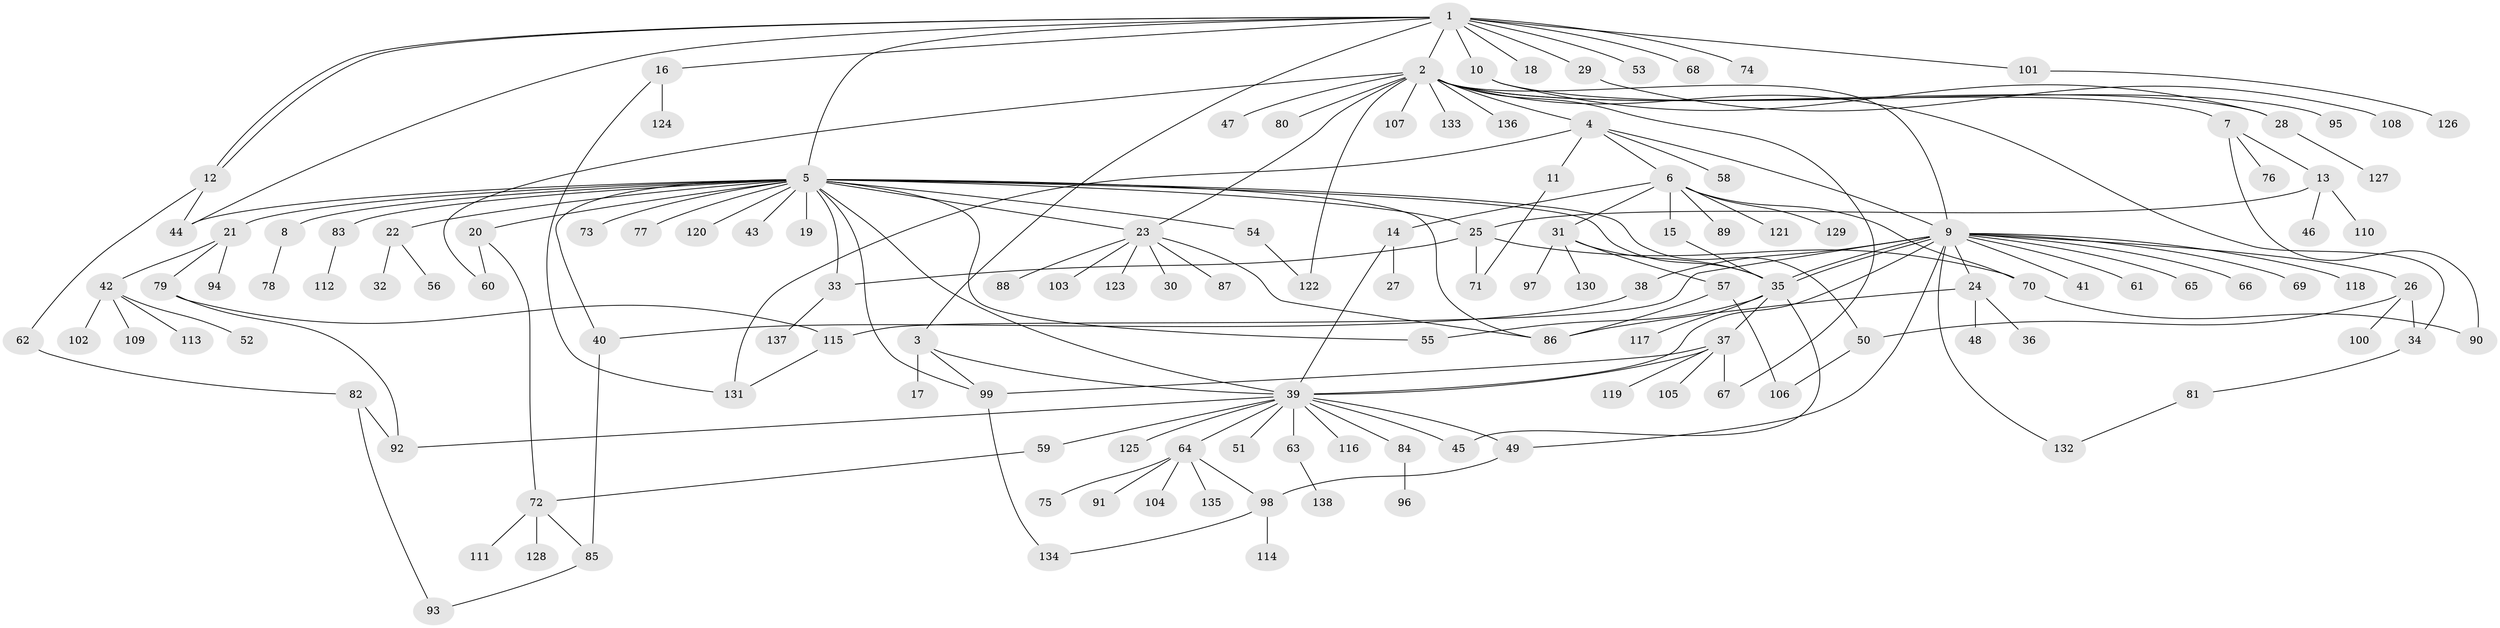 // Generated by graph-tools (version 1.1) at 2025/25/03/09/25 03:25:59]
// undirected, 138 vertices, 182 edges
graph export_dot {
graph [start="1"]
  node [color=gray90,style=filled];
  1;
  2;
  3;
  4;
  5;
  6;
  7;
  8;
  9;
  10;
  11;
  12;
  13;
  14;
  15;
  16;
  17;
  18;
  19;
  20;
  21;
  22;
  23;
  24;
  25;
  26;
  27;
  28;
  29;
  30;
  31;
  32;
  33;
  34;
  35;
  36;
  37;
  38;
  39;
  40;
  41;
  42;
  43;
  44;
  45;
  46;
  47;
  48;
  49;
  50;
  51;
  52;
  53;
  54;
  55;
  56;
  57;
  58;
  59;
  60;
  61;
  62;
  63;
  64;
  65;
  66;
  67;
  68;
  69;
  70;
  71;
  72;
  73;
  74;
  75;
  76;
  77;
  78;
  79;
  80;
  81;
  82;
  83;
  84;
  85;
  86;
  87;
  88;
  89;
  90;
  91;
  92;
  93;
  94;
  95;
  96;
  97;
  98;
  99;
  100;
  101;
  102;
  103;
  104;
  105;
  106;
  107;
  108;
  109;
  110;
  111;
  112;
  113;
  114;
  115;
  116;
  117;
  118;
  119;
  120;
  121;
  122;
  123;
  124;
  125;
  126;
  127;
  128;
  129;
  130;
  131;
  132;
  133;
  134;
  135;
  136;
  137;
  138;
  1 -- 2;
  1 -- 3;
  1 -- 5;
  1 -- 10;
  1 -- 12;
  1 -- 12;
  1 -- 16;
  1 -- 18;
  1 -- 29;
  1 -- 44;
  1 -- 53;
  1 -- 68;
  1 -- 74;
  1 -- 101;
  2 -- 4;
  2 -- 7;
  2 -- 9;
  2 -- 23;
  2 -- 28;
  2 -- 34;
  2 -- 47;
  2 -- 60;
  2 -- 67;
  2 -- 80;
  2 -- 107;
  2 -- 122;
  2 -- 133;
  2 -- 136;
  3 -- 17;
  3 -- 39;
  3 -- 99;
  4 -- 6;
  4 -- 9;
  4 -- 11;
  4 -- 58;
  4 -- 131;
  5 -- 8;
  5 -- 19;
  5 -- 20;
  5 -- 21;
  5 -- 22;
  5 -- 23;
  5 -- 25;
  5 -- 33;
  5 -- 35;
  5 -- 39;
  5 -- 40;
  5 -- 43;
  5 -- 44;
  5 -- 50;
  5 -- 54;
  5 -- 55;
  5 -- 73;
  5 -- 77;
  5 -- 83;
  5 -- 86;
  5 -- 99;
  5 -- 120;
  6 -- 14;
  6 -- 15;
  6 -- 31;
  6 -- 70;
  6 -- 89;
  6 -- 121;
  6 -- 129;
  7 -- 13;
  7 -- 76;
  7 -- 90;
  8 -- 78;
  9 -- 24;
  9 -- 26;
  9 -- 35;
  9 -- 35;
  9 -- 38;
  9 -- 39;
  9 -- 41;
  9 -- 49;
  9 -- 61;
  9 -- 65;
  9 -- 66;
  9 -- 69;
  9 -- 115;
  9 -- 118;
  9 -- 132;
  10 -- 28;
  10 -- 95;
  11 -- 71;
  12 -- 44;
  12 -- 62;
  13 -- 25;
  13 -- 46;
  13 -- 110;
  14 -- 27;
  14 -- 39;
  15 -- 35;
  16 -- 124;
  16 -- 131;
  20 -- 60;
  20 -- 72;
  21 -- 42;
  21 -- 79;
  21 -- 94;
  22 -- 32;
  22 -- 56;
  23 -- 30;
  23 -- 86;
  23 -- 87;
  23 -- 88;
  23 -- 103;
  23 -- 123;
  24 -- 36;
  24 -- 48;
  24 -- 86;
  25 -- 33;
  25 -- 70;
  25 -- 71;
  26 -- 34;
  26 -- 50;
  26 -- 100;
  28 -- 127;
  29 -- 108;
  31 -- 35;
  31 -- 57;
  31 -- 97;
  31 -- 130;
  33 -- 137;
  34 -- 81;
  35 -- 37;
  35 -- 45;
  35 -- 55;
  35 -- 117;
  37 -- 39;
  37 -- 67;
  37 -- 99;
  37 -- 105;
  37 -- 119;
  38 -- 40;
  39 -- 45;
  39 -- 49;
  39 -- 51;
  39 -- 59;
  39 -- 63;
  39 -- 64;
  39 -- 84;
  39 -- 92;
  39 -- 116;
  39 -- 125;
  40 -- 85;
  42 -- 52;
  42 -- 102;
  42 -- 109;
  42 -- 113;
  49 -- 98;
  50 -- 106;
  54 -- 122;
  57 -- 86;
  57 -- 106;
  59 -- 72;
  62 -- 82;
  63 -- 138;
  64 -- 75;
  64 -- 91;
  64 -- 98;
  64 -- 104;
  64 -- 135;
  70 -- 90;
  72 -- 85;
  72 -- 111;
  72 -- 128;
  79 -- 92;
  79 -- 115;
  81 -- 132;
  82 -- 92;
  82 -- 93;
  83 -- 112;
  84 -- 96;
  85 -- 93;
  98 -- 114;
  98 -- 134;
  99 -- 134;
  101 -- 126;
  115 -- 131;
}
